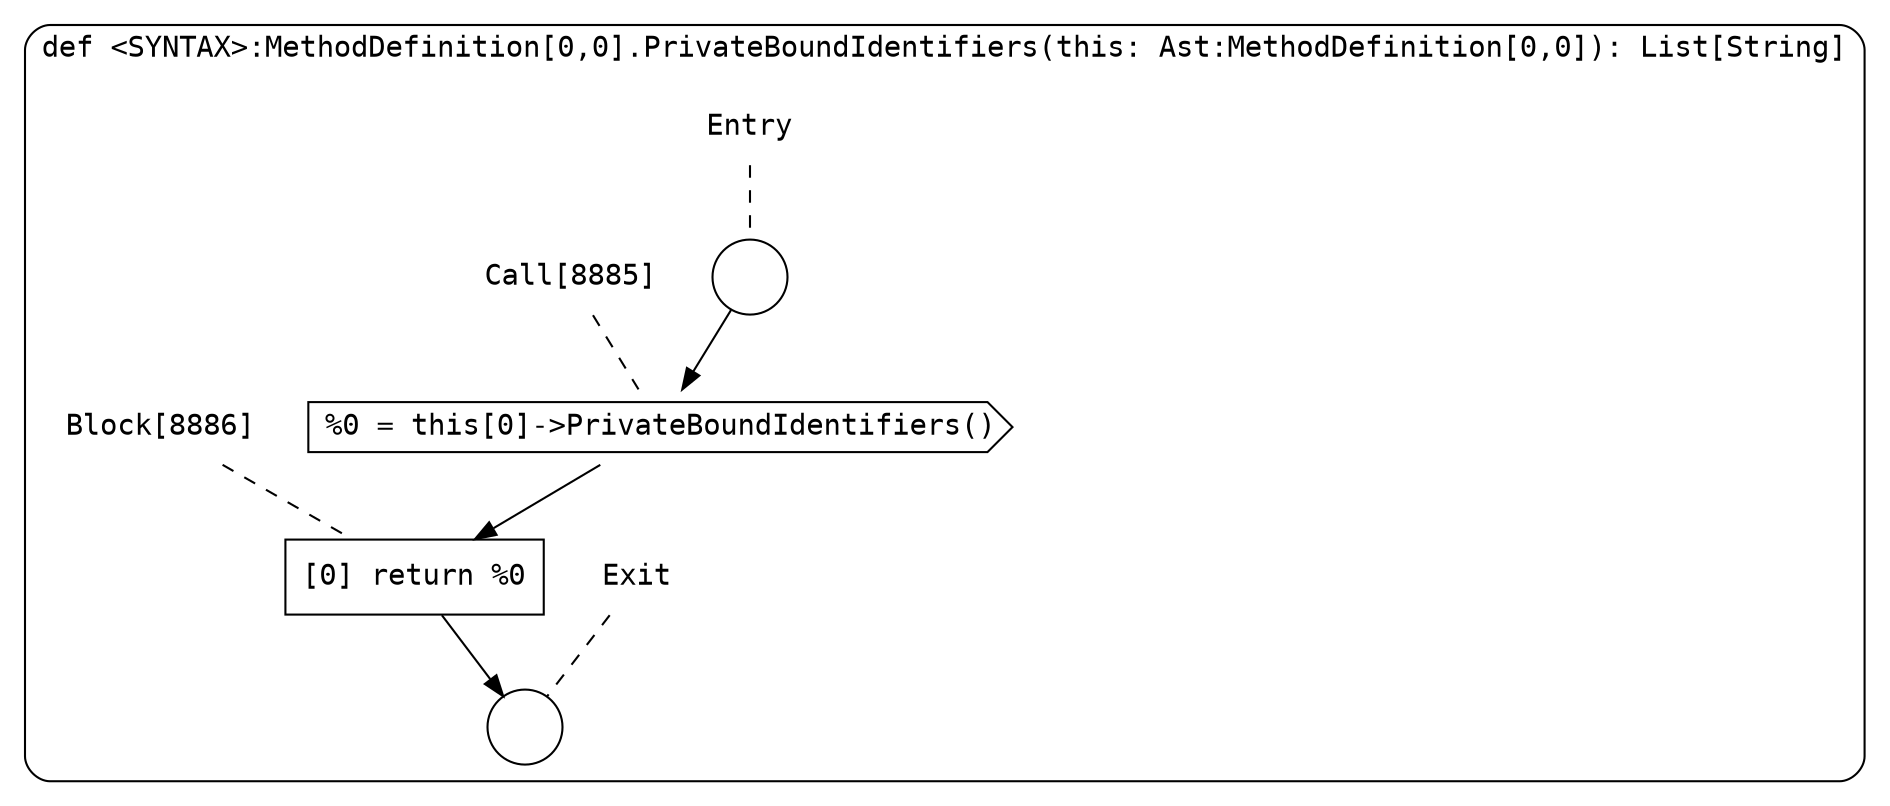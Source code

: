 digraph {
  graph [fontname = "Consolas"]
  node [fontname = "Consolas"]
  edge [fontname = "Consolas"]
  subgraph cluster1649 {
    label = "def <SYNTAX>:MethodDefinition[0,0].PrivateBoundIdentifiers(this: Ast:MethodDefinition[0,0]): List[String]"
    style = rounded
    cluster1649_entry_name [shape=none, label=<<font color="black">Entry</font>>]
    cluster1649_entry_name -> cluster1649_entry [arrowhead=none, color="black", style=dashed]
    cluster1649_entry [shape=circle label=" " color="black" fillcolor="white" style=filled]
    cluster1649_entry -> node8885 [color="black"]
    cluster1649_exit_name [shape=none, label=<<font color="black">Exit</font>>]
    cluster1649_exit_name -> cluster1649_exit [arrowhead=none, color="black", style=dashed]
    cluster1649_exit [shape=circle label=" " color="black" fillcolor="white" style=filled]
    node8885_name [shape=none, label=<<font color="black">Call[8885]</font>>]
    node8885_name -> node8885 [arrowhead=none, color="black", style=dashed]
    node8885 [shape=cds, label=<<font color="black">%0 = this[0]-&gt;PrivateBoundIdentifiers()</font>> color="black" fillcolor="white", style=filled]
    node8885 -> node8886 [color="black"]
    node8886_name [shape=none, label=<<font color="black">Block[8886]</font>>]
    node8886_name -> node8886 [arrowhead=none, color="black", style=dashed]
    node8886 [shape=box, label=<<font color="black">[0] return %0<BR ALIGN="LEFT"/></font>> color="black" fillcolor="white", style=filled]
    node8886 -> cluster1649_exit [color="black"]
  }
}